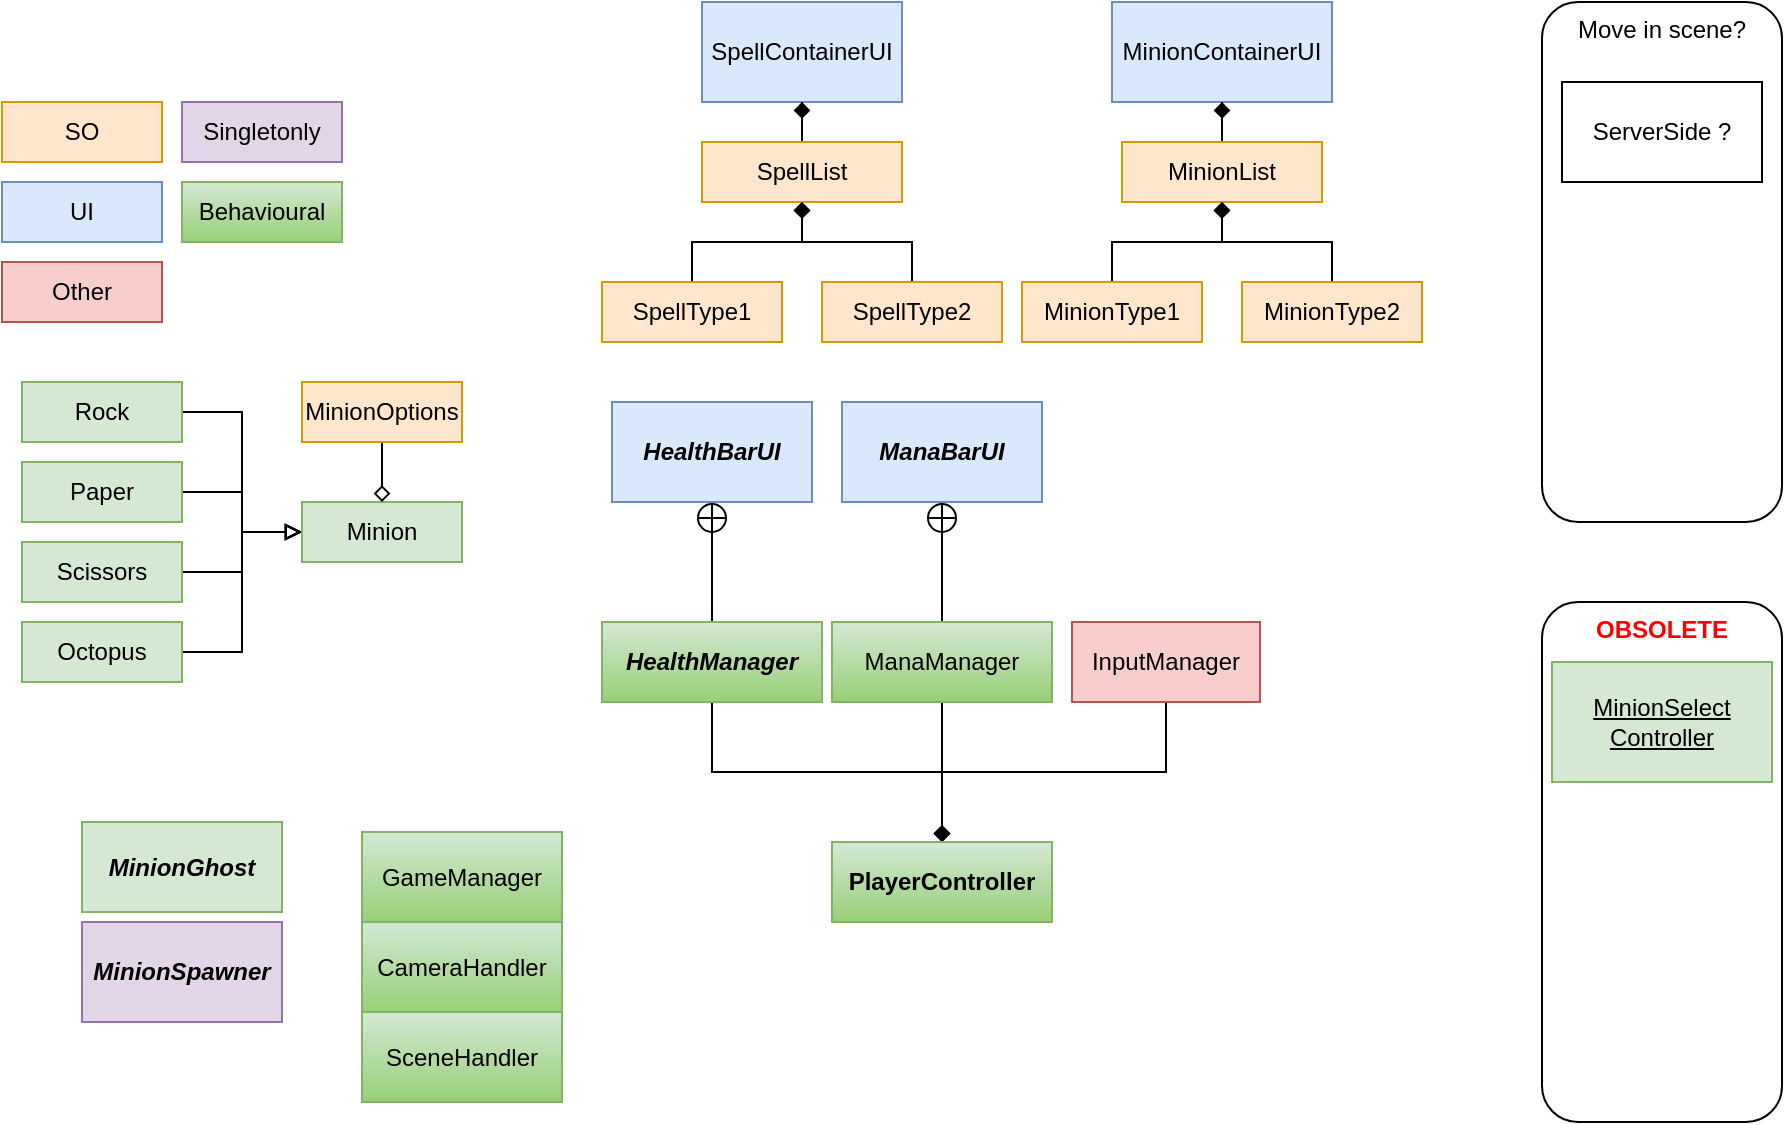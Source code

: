 <mxfile version="16.0.2" type="device"><diagram id="GfL2itH7mbFoeTGBQEbW" name="Sayfa -1"><mxGraphModel dx="868" dy="593" grid="1" gridSize="10" guides="1" tooltips="1" connect="1" arrows="1" fold="1" page="1" pageScale="1" pageWidth="827" pageHeight="1169" math="0" shadow="0"><root><mxCell id="0"/><mxCell id="1" parent="0"/><mxCell id="Eb7JJvt_ekmqcAMITwJL-7" style="edgeStyle=orthogonalEdgeStyle;rounded=0;orthogonalLoop=1;jettySize=auto;html=1;exitX=1;exitY=0.5;exitDx=0;exitDy=0;entryX=0;entryY=0.5;entryDx=0;entryDy=0;endArrow=block;endFill=0;" parent="1" source="Eb7JJvt_ekmqcAMITwJL-1" target="Eb7JJvt_ekmqcAMITwJL-6" edge="1"><mxGeometry relative="1" as="geometry"/></mxCell><mxCell id="Eb7JJvt_ekmqcAMITwJL-1" value="Rock" style="rounded=0;whiteSpace=wrap;html=1;fillColor=#d5e8d4;strokeColor=#82b366;" parent="1" vertex="1"><mxGeometry x="50" y="200" width="80" height="30" as="geometry"/></mxCell><mxCell id="Eb7JJvt_ekmqcAMITwJL-8" style="edgeStyle=orthogonalEdgeStyle;rounded=0;orthogonalLoop=1;jettySize=auto;html=1;exitX=1;exitY=0.5;exitDx=0;exitDy=0;entryX=0;entryY=0.5;entryDx=0;entryDy=0;endArrow=block;endFill=0;" parent="1" source="Eb7JJvt_ekmqcAMITwJL-2" target="Eb7JJvt_ekmqcAMITwJL-6" edge="1"><mxGeometry relative="1" as="geometry"/></mxCell><mxCell id="Eb7JJvt_ekmqcAMITwJL-2" value="Paper" style="rounded=0;whiteSpace=wrap;html=1;fillColor=#d5e8d4;strokeColor=#82b366;" parent="1" vertex="1"><mxGeometry x="50" y="240" width="80" height="30" as="geometry"/></mxCell><mxCell id="Eb7JJvt_ekmqcAMITwJL-9" style="edgeStyle=orthogonalEdgeStyle;rounded=0;orthogonalLoop=1;jettySize=auto;html=1;exitX=1;exitY=0.5;exitDx=0;exitDy=0;entryX=0;entryY=0.5;entryDx=0;entryDy=0;endArrow=block;endFill=0;" parent="1" source="Eb7JJvt_ekmqcAMITwJL-3" target="Eb7JJvt_ekmqcAMITwJL-6" edge="1"><mxGeometry relative="1" as="geometry"/></mxCell><mxCell id="Eb7JJvt_ekmqcAMITwJL-3" value="Scissors" style="rounded=0;whiteSpace=wrap;html=1;fillColor=#d5e8d4;strokeColor=#82b366;" parent="1" vertex="1"><mxGeometry x="50" y="280" width="80" height="30" as="geometry"/></mxCell><mxCell id="Eb7JJvt_ekmqcAMITwJL-10" style="edgeStyle=orthogonalEdgeStyle;rounded=0;orthogonalLoop=1;jettySize=auto;html=1;exitX=1;exitY=0.5;exitDx=0;exitDy=0;entryX=0;entryY=0.5;entryDx=0;entryDy=0;endArrow=block;endFill=0;" parent="1" source="Eb7JJvt_ekmqcAMITwJL-4" target="Eb7JJvt_ekmqcAMITwJL-6" edge="1"><mxGeometry relative="1" as="geometry"/></mxCell><mxCell id="Eb7JJvt_ekmqcAMITwJL-4" value="Octopus" style="rounded=0;whiteSpace=wrap;html=1;fillColor=#d5e8d4;strokeColor=#82b366;" parent="1" vertex="1"><mxGeometry x="50" y="320" width="80" height="30" as="geometry"/></mxCell><mxCell id="Eb7JJvt_ekmqcAMITwJL-5" value="MinionSpawner" style="rounded=0;whiteSpace=wrap;html=1;fillColor=#e1d5e7;strokeColor=#9673a6;fontStyle=3" parent="1" vertex="1"><mxGeometry x="80" y="470" width="100" height="50" as="geometry"/></mxCell><mxCell id="Eb7JJvt_ekmqcAMITwJL-6" value="Minion" style="rounded=0;whiteSpace=wrap;html=1;fillColor=#d5e8d4;strokeColor=#82b366;" parent="1" vertex="1"><mxGeometry x="190" y="260" width="80" height="30" as="geometry"/></mxCell><mxCell id="Eb7JJvt_ekmqcAMITwJL-11" value="MinionContainerUI" style="rounded=0;whiteSpace=wrap;html=1;fillColor=#dae8fc;strokeColor=#6c8ebf;" parent="1" vertex="1"><mxGeometry x="595" y="10" width="110" height="50" as="geometry"/></mxCell><mxCell id="Eb7JJvt_ekmqcAMITwJL-12" value="SO" style="rounded=0;whiteSpace=wrap;html=1;fillColor=#ffe6cc;strokeColor=#d79b00;" parent="1" vertex="1"><mxGeometry x="40" y="60" width="80" height="30" as="geometry"/></mxCell><mxCell id="Eb7JJvt_ekmqcAMITwJL-13" value="Singletonly" style="rounded=0;whiteSpace=wrap;html=1;fillColor=#e1d5e7;strokeColor=#9673a6;" parent="1" vertex="1"><mxGeometry x="130" y="60" width="80" height="30" as="geometry"/></mxCell><mxCell id="Eb7JJvt_ekmqcAMITwJL-14" value="UI" style="rounded=0;whiteSpace=wrap;html=1;fillColor=#dae8fc;strokeColor=#6c8ebf;" parent="1" vertex="1"><mxGeometry x="40" y="100" width="80" height="30" as="geometry"/></mxCell><mxCell id="Eb7JJvt_ekmqcAMITwJL-15" value="SpellContainerUI" style="rounded=0;whiteSpace=wrap;html=1;fillColor=#dae8fc;strokeColor=#6c8ebf;" parent="1" vertex="1"><mxGeometry x="390" y="10" width="100" height="50" as="geometry"/></mxCell><mxCell id="Eb7JJvt_ekmqcAMITwJL-16" value="Behavioural" style="rounded=0;whiteSpace=wrap;html=1;fillColor=#d5e8d4;strokeColor=#82b366;gradientColor=#97d077;" parent="1" vertex="1"><mxGeometry x="130" y="100" width="80" height="30" as="geometry"/></mxCell><mxCell id="Eb7JJvt_ekmqcAMITwJL-17" value="ServerSide ?" style="rounded=0;whiteSpace=wrap;html=1;direction=west;horizontal=1;" parent="1" vertex="1"><mxGeometry x="820" y="50" width="100" height="50" as="geometry"/></mxCell><mxCell id="Eb7JJvt_ekmqcAMITwJL-18" value="HealthBarUI" style="rounded=0;whiteSpace=wrap;html=1;fillColor=#dae8fc;strokeColor=#6c8ebf;fontStyle=3" parent="1" vertex="1"><mxGeometry x="345" y="210" width="100" height="50" as="geometry"/></mxCell><mxCell id="FikH05s0eqatZr69xODe-25" value="" style="edgeStyle=orthogonalEdgeStyle;rounded=0;orthogonalLoop=1;jettySize=auto;html=1;endArrow=circlePlus;endFill=0;entryX=0.5;entryY=1;entryDx=0;entryDy=0;" parent="1" source="Eb7JJvt_ekmqcAMITwJL-19" target="Eb7JJvt_ekmqcAMITwJL-22" edge="1"><mxGeometry relative="1" as="geometry"><mxPoint x="510" y="270" as="targetPoint"/></mxGeometry></mxCell><mxCell id="7CmaLVEED9Y3V0FlP1Bn-3" value="" style="edgeStyle=orthogonalEdgeStyle;rounded=0;orthogonalLoop=1;jettySize=auto;html=1;endArrow=diamond;endFill=1;exitX=0.5;exitY=1;exitDx=0;exitDy=0;" parent="1" source="Eb7JJvt_ekmqcAMITwJL-19" target="FikH05s0eqatZr69xODe-30" edge="1"><mxGeometry relative="1" as="geometry"/></mxCell><mxCell id="Eb7JJvt_ekmqcAMITwJL-19" value="ManaManager" style="rounded=0;whiteSpace=wrap;html=1;fillColor=#d5e8d4;strokeColor=#82b366;gradientColor=#97d077;" parent="1" vertex="1"><mxGeometry x="455" y="320" width="110" height="40" as="geometry"/></mxCell><mxCell id="Eb7JJvt_ekmqcAMITwJL-21" value="MinionGhost" style="rounded=0;whiteSpace=wrap;html=1;fillColor=#d5e8d4;strokeColor=#82b366;fontStyle=3" parent="1" vertex="1"><mxGeometry x="80" y="420" width="100" height="45" as="geometry"/></mxCell><mxCell id="Eb7JJvt_ekmqcAMITwJL-22" value="ManaBarUI" style="rounded=0;whiteSpace=wrap;html=1;fillColor=#dae8fc;strokeColor=#6c8ebf;fontStyle=3" parent="1" vertex="1"><mxGeometry x="460" y="210" width="100" height="50" as="geometry"/></mxCell><mxCell id="Eb7JJvt_ekmqcAMITwJL-23" value="MinionSelect&lt;br&gt;Controller" style="rounded=0;whiteSpace=wrap;html=1;fillColor=#d5e8d4;strokeColor=#82b366;fontStyle=4" parent="1" vertex="1"><mxGeometry x="815" y="340" width="110" height="60" as="geometry"/></mxCell><mxCell id="FikH05s0eqatZr69xODe-17" value="" style="edgeStyle=orthogonalEdgeStyle;rounded=0;orthogonalLoop=1;jettySize=auto;html=1;endArrow=diamond;endFill=1;" parent="1" source="FikH05s0eqatZr69xODe-3" target="Eb7JJvt_ekmqcAMITwJL-11" edge="1"><mxGeometry relative="1" as="geometry"/></mxCell><mxCell id="FikH05s0eqatZr69xODe-3" value="MinionList" style="rounded=0;whiteSpace=wrap;html=1;fillColor=#ffe6cc;strokeColor=#d79b00;" parent="1" vertex="1"><mxGeometry x="600" y="80" width="100" height="30" as="geometry"/></mxCell><mxCell id="FikH05s0eqatZr69xODe-16" value="" style="edgeStyle=orthogonalEdgeStyle;rounded=0;orthogonalLoop=1;jettySize=auto;html=1;endArrow=diamond;endFill=1;" parent="1" source="FikH05s0eqatZr69xODe-13" target="FikH05s0eqatZr69xODe-3" edge="1"><mxGeometry relative="1" as="geometry"/></mxCell><mxCell id="FikH05s0eqatZr69xODe-13" value="MinionType1" style="rounded=0;whiteSpace=wrap;html=1;fillColor=#ffe6cc;strokeColor=#d79b00;" parent="1" vertex="1"><mxGeometry x="550" y="150" width="90" height="30" as="geometry"/></mxCell><mxCell id="FikH05s0eqatZr69xODe-15" value="" style="edgeStyle=orthogonalEdgeStyle;rounded=0;orthogonalLoop=1;jettySize=auto;html=1;endArrow=diamond;endFill=1;" parent="1" source="FikH05s0eqatZr69xODe-14" target="FikH05s0eqatZr69xODe-3" edge="1"><mxGeometry relative="1" as="geometry"/></mxCell><mxCell id="FikH05s0eqatZr69xODe-14" value="MinionType2" style="rounded=0;whiteSpace=wrap;html=1;fillColor=#ffe6cc;strokeColor=#d79b00;" parent="1" vertex="1"><mxGeometry x="660" y="150" width="90" height="30" as="geometry"/></mxCell><mxCell id="FikH05s0eqatZr69xODe-23" value="" style="edgeStyle=orthogonalEdgeStyle;rounded=0;orthogonalLoop=1;jettySize=auto;html=1;endArrow=diamond;endFill=1;" parent="1" source="FikH05s0eqatZr69xODe-18" target="Eb7JJvt_ekmqcAMITwJL-15" edge="1"><mxGeometry relative="1" as="geometry"/></mxCell><mxCell id="FikH05s0eqatZr69xODe-18" value="SpellList" style="rounded=0;whiteSpace=wrap;html=1;fillColor=#ffe6cc;strokeColor=#d79b00;" parent="1" vertex="1"><mxGeometry x="390" y="80" width="100" height="30" as="geometry"/></mxCell><mxCell id="FikH05s0eqatZr69xODe-19" value="" style="edgeStyle=orthogonalEdgeStyle;rounded=0;orthogonalLoop=1;jettySize=auto;html=1;endArrow=diamond;endFill=1;" parent="1" source="FikH05s0eqatZr69xODe-20" target="FikH05s0eqatZr69xODe-18" edge="1"><mxGeometry relative="1" as="geometry"/></mxCell><mxCell id="FikH05s0eqatZr69xODe-20" value="SpellType1" style="rounded=0;whiteSpace=wrap;html=1;fillColor=#ffe6cc;strokeColor=#d79b00;" parent="1" vertex="1"><mxGeometry x="340" y="150" width="90" height="30" as="geometry"/></mxCell><mxCell id="FikH05s0eqatZr69xODe-21" value="" style="edgeStyle=orthogonalEdgeStyle;rounded=0;orthogonalLoop=1;jettySize=auto;html=1;endArrow=diamond;endFill=1;" parent="1" source="FikH05s0eqatZr69xODe-22" target="FikH05s0eqatZr69xODe-18" edge="1"><mxGeometry relative="1" as="geometry"/></mxCell><mxCell id="FikH05s0eqatZr69xODe-22" value="SpellType2" style="rounded=0;whiteSpace=wrap;html=1;fillColor=#ffe6cc;strokeColor=#d79b00;" parent="1" vertex="1"><mxGeometry x="450" y="150" width="90" height="30" as="geometry"/></mxCell><mxCell id="FikH05s0eqatZr69xODe-24" value="GameManager" style="rounded=0;whiteSpace=wrap;html=1;fillColor=#d5e8d4;strokeColor=#82b366;gradientColor=#97d077;" parent="1" vertex="1"><mxGeometry x="220" y="425" width="100" height="45" as="geometry"/></mxCell><mxCell id="FikH05s0eqatZr69xODe-27" value="" style="edgeStyle=orthogonalEdgeStyle;rounded=0;orthogonalLoop=1;jettySize=auto;html=1;endArrow=circlePlus;endFill=0;" parent="1" source="FikH05s0eqatZr69xODe-26" target="Eb7JJvt_ekmqcAMITwJL-18" edge="1"><mxGeometry relative="1" as="geometry"/></mxCell><mxCell id="7CmaLVEED9Y3V0FlP1Bn-4" value="" style="edgeStyle=orthogonalEdgeStyle;rounded=0;orthogonalLoop=1;jettySize=auto;html=1;endArrow=diamond;endFill=1;exitX=0.5;exitY=1;exitDx=0;exitDy=0;" parent="1" source="FikH05s0eqatZr69xODe-26" target="FikH05s0eqatZr69xODe-30" edge="1"><mxGeometry relative="1" as="geometry"/></mxCell><mxCell id="FikH05s0eqatZr69xODe-26" value="HealthManager" style="rounded=0;whiteSpace=wrap;html=1;fillColor=#d5e8d4;strokeColor=#82b366;gradientColor=#97d077;fontStyle=3" parent="1" vertex="1"><mxGeometry x="340" y="320" width="110" height="40" as="geometry"/></mxCell><mxCell id="FikH05s0eqatZr69xODe-28" value="Other" style="rounded=0;whiteSpace=wrap;html=1;fillColor=#f8cecc;strokeColor=#b85450;" parent="1" vertex="1"><mxGeometry x="40" y="140" width="80" height="30" as="geometry"/></mxCell><mxCell id="7CmaLVEED9Y3V0FlP1Bn-5" value="" style="edgeStyle=orthogonalEdgeStyle;rounded=0;orthogonalLoop=1;jettySize=auto;html=1;endArrow=diamond;endFill=1;exitX=0.5;exitY=1;exitDx=0;exitDy=0;" parent="1" source="FikH05s0eqatZr69xODe-29" target="FikH05s0eqatZr69xODe-30" edge="1"><mxGeometry relative="1" as="geometry"/></mxCell><mxCell id="FikH05s0eqatZr69xODe-29" value="InputManager" style="rounded=0;whiteSpace=wrap;html=1;fillColor=#f8cecc;strokeColor=#b85450;" parent="1" vertex="1"><mxGeometry x="575" y="320" width="94" height="40" as="geometry"/></mxCell><mxCell id="FikH05s0eqatZr69xODe-30" value="PlayerController" style="rounded=0;whiteSpace=wrap;html=1;fillColor=#d5e8d4;strokeColor=#82b366;gradientColor=#97d077;fontStyle=1" parent="1" vertex="1"><mxGeometry x="455" y="430" width="110" height="40" as="geometry"/></mxCell><mxCell id="7CmaLVEED9Y3V0FlP1Bn-2" value="&lt;div&gt;&lt;span&gt;Move in scene?&lt;/span&gt;&lt;br&gt;&lt;/div&gt;&lt;div&gt;&lt;span&gt;&lt;br&gt;&lt;/span&gt;&lt;/div&gt;" style="rounded=1;whiteSpace=wrap;html=1;align=center;verticalAlign=top;labelPosition=center;verticalLabelPosition=middle;spacingBottom=0;fillColor=none;" parent="1" vertex="1"><mxGeometry x="810" y="10" width="120" height="260" as="geometry"/></mxCell><mxCell id="egSkhlj0Ok8Afp6qyzbZ-2" value="" style="edgeStyle=orthogonalEdgeStyle;rounded=0;orthogonalLoop=1;jettySize=auto;html=1;endArrow=diamond;endFill=0;" edge="1" parent="1" source="egSkhlj0Ok8Afp6qyzbZ-1" target="Eb7JJvt_ekmqcAMITwJL-6"><mxGeometry relative="1" as="geometry"/></mxCell><mxCell id="egSkhlj0Ok8Afp6qyzbZ-1" value="MinionOptions" style="rounded=0;whiteSpace=wrap;html=1;fillColor=#ffe6cc;strokeColor=#d79b00;" vertex="1" parent="1"><mxGeometry x="190" y="200" width="80" height="30" as="geometry"/></mxCell><mxCell id="egSkhlj0Ok8Afp6qyzbZ-3" value="CameraHandler" style="rounded=0;whiteSpace=wrap;html=1;fillColor=#d5e8d4;strokeColor=#82b366;gradientColor=#97d077;" vertex="1" parent="1"><mxGeometry x="220" y="470" width="100" height="45" as="geometry"/></mxCell><mxCell id="egSkhlj0Ok8Afp6qyzbZ-4" value="SceneHandler" style="rounded=0;whiteSpace=wrap;html=1;fillColor=#d5e8d4;strokeColor=#82b366;gradientColor=#97d077;" vertex="1" parent="1"><mxGeometry x="220" y="515" width="100" height="45" as="geometry"/></mxCell><mxCell id="egSkhlj0Ok8Afp6qyzbZ-5" value="&lt;div&gt;&lt;b&gt;&lt;font color=&quot;#ff0000&quot;&gt;OBSOLETE&lt;/font&gt;&lt;/b&gt;&lt;/div&gt;" style="rounded=1;html=1;align=center;verticalAlign=top;labelPosition=center;verticalLabelPosition=middle;spacingBottom=0;labelBackgroundColor=default;fillColor=none;arcSize=15;whiteSpace=wrap;" vertex="1" parent="1"><mxGeometry x="810" y="310" width="120" height="260" as="geometry"/></mxCell></root></mxGraphModel></diagram></mxfile>
